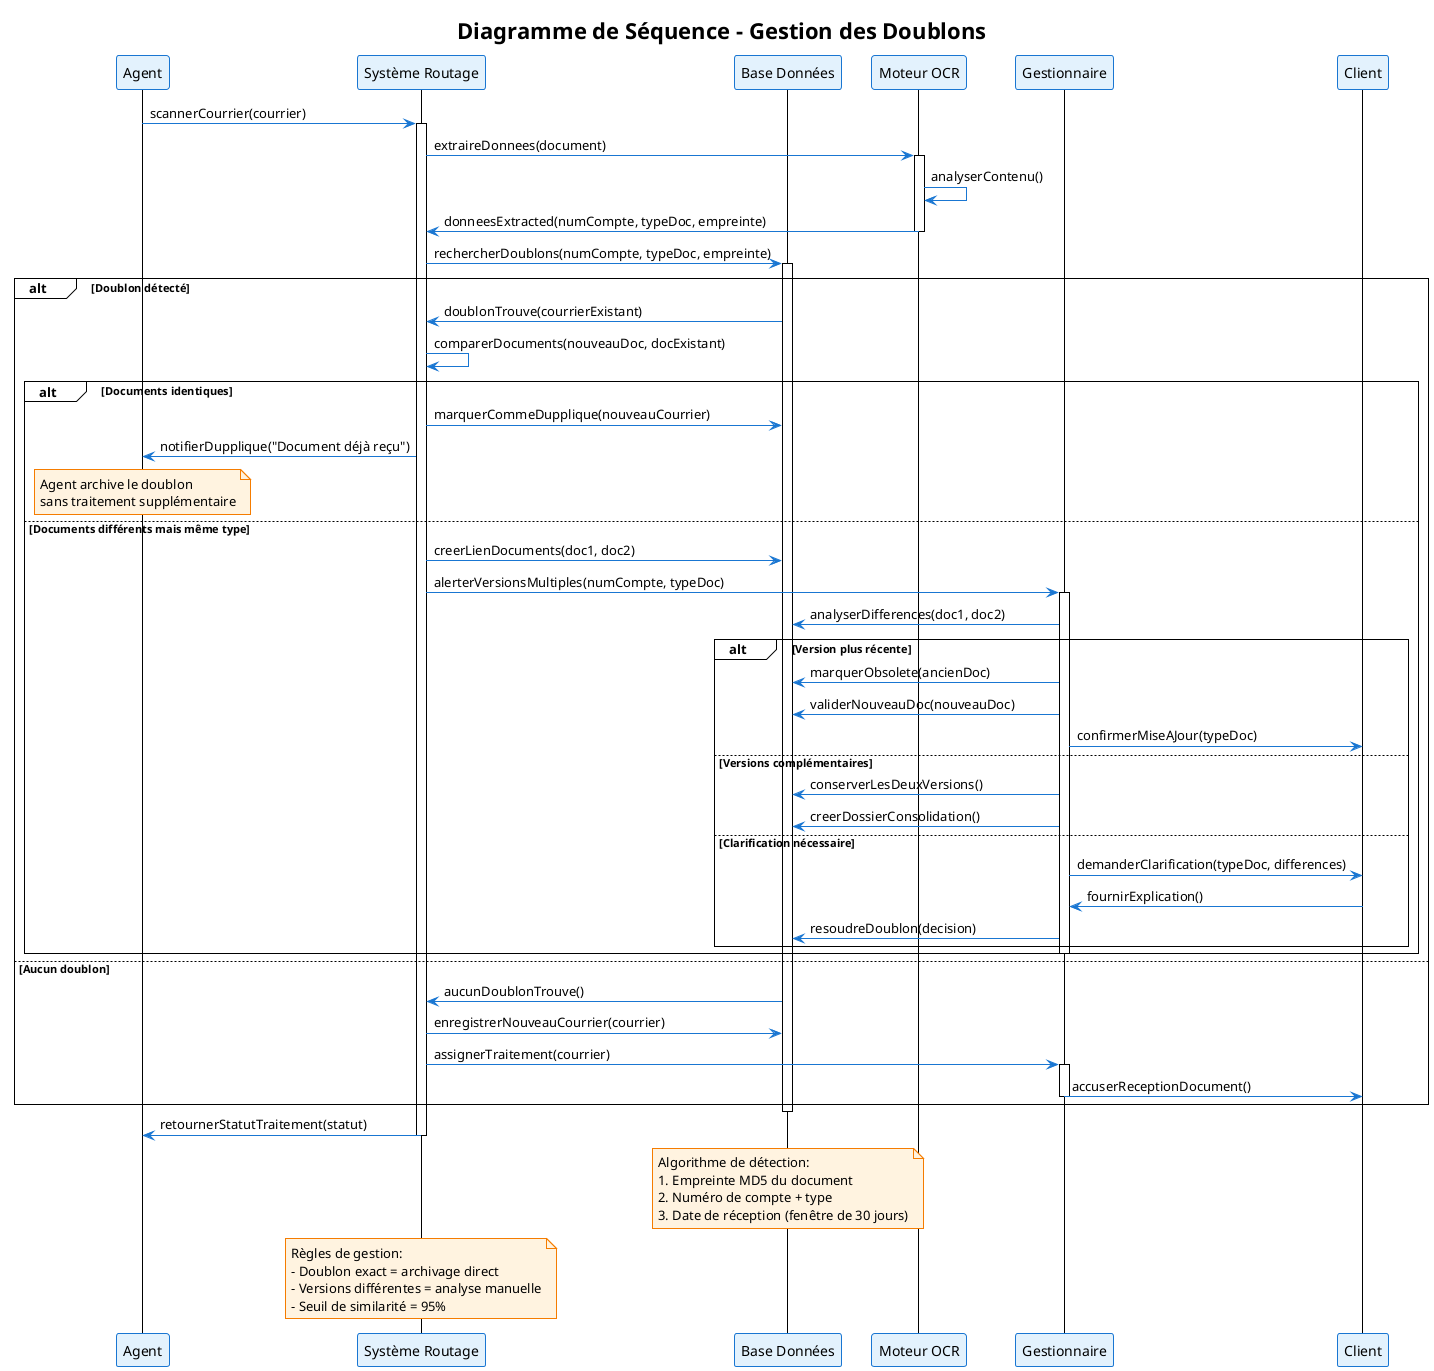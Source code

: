 @startuml Sequence_GestionDoublons
!theme plain
skinparam backgroundColor #FFFFFF
skinparam class {
    BackgroundColor #E3F2FD
    BorderColor #1976D2
    ArrowColor #1976D2
}
skinparam participant {
    BackgroundColor #E3F2FD
    BorderColor #1976D2
}
skinparam note {
    BackgroundColor #FFF3E0
    BorderColor #F57C00
}

title Diagramme de Séquence - Gestion des Doublons

participant "Agent" as Agent
participant "Système Routage" as Routage
participant "Base Données" as BD
participant "Moteur OCR" as OCR
participant "Gestionnaire" as Gest
participant "Client" as Client

Agent -> Routage: scannerCourrier(courrier)
activate Routage

Routage -> OCR: extraireDonnees(document)
activate OCR
OCR -> OCR: analyserContenu()
OCR -> Routage: donneesExtracted(numCompte, typeDoc, empreinte)
deactivate OCR

Routage -> BD: rechercherDoublons(numCompte, typeDoc, empreinte)
activate BD

alt Doublon détecté
    BD -> Routage: doublonTrouve(courrierExistant)
    
    Routage -> Routage: comparerDocuments(nouveauDoc, docExistant)
    
    alt Documents identiques
        Routage -> BD: marquerCommeDupplique(nouveauCourrier)
        Routage -> Agent: notifierDupplique("Document déjà reçu")
        
        note over Agent: Agent archive le doublon\nsans traitement supplémentaire
        
    else Documents différents mais même type
        Routage -> BD: creerLienDocuments(doc1, doc2)
        Routage -> Gest: alerterVersionsMultiples(numCompte, typeDoc)
        activate Gest
        
        Gest -> BD: analyserDifferences(doc1, doc2)
        
        alt Version plus récente
            Gest -> BD: marquerObsolete(ancienDoc)
            Gest -> BD: validerNouveauDoc(nouveauDoc)
            Gest -> Client: confirmerMiseAJour(typeDoc)
            
        else Versions complémentaires
            Gest -> BD: conserverLesDeuxVersions()
            Gest -> BD: creerDossierConsolidation()
            
        else Clarification nécessaire
            Gest -> Client: demanderClarification(typeDoc, differences)
            Client -> Gest: fournirExplication()
            Gest -> BD: resoudreDoublon(decision)
        end
        
        deactivate Gest
    end
    
else Aucun doublon
    BD -> Routage: aucunDoublonTrouve()
    Routage -> BD: enregistrerNouveauCourrier(courrier)
    Routage -> Gest: assignerTraitement(courrier)
    activate Gest
    Gest -> Client: accuserReceptionDocument()
    deactivate Gest
end

deactivate BD

Routage -> Agent: retournerStatutTraitement(statut)
deactivate Routage

note over BD: Algorithme de détection:\n1. Empreinte MD5 du document\n2. Numéro de compte + type\n3. Date de réception (fenêtre de 30 jours)

note over Routage: Règles de gestion:\n- Doublon exact = archivage direct\n- Versions différentes = analyse manuelle\n- Seuil de similarité = 95%

@enduml
